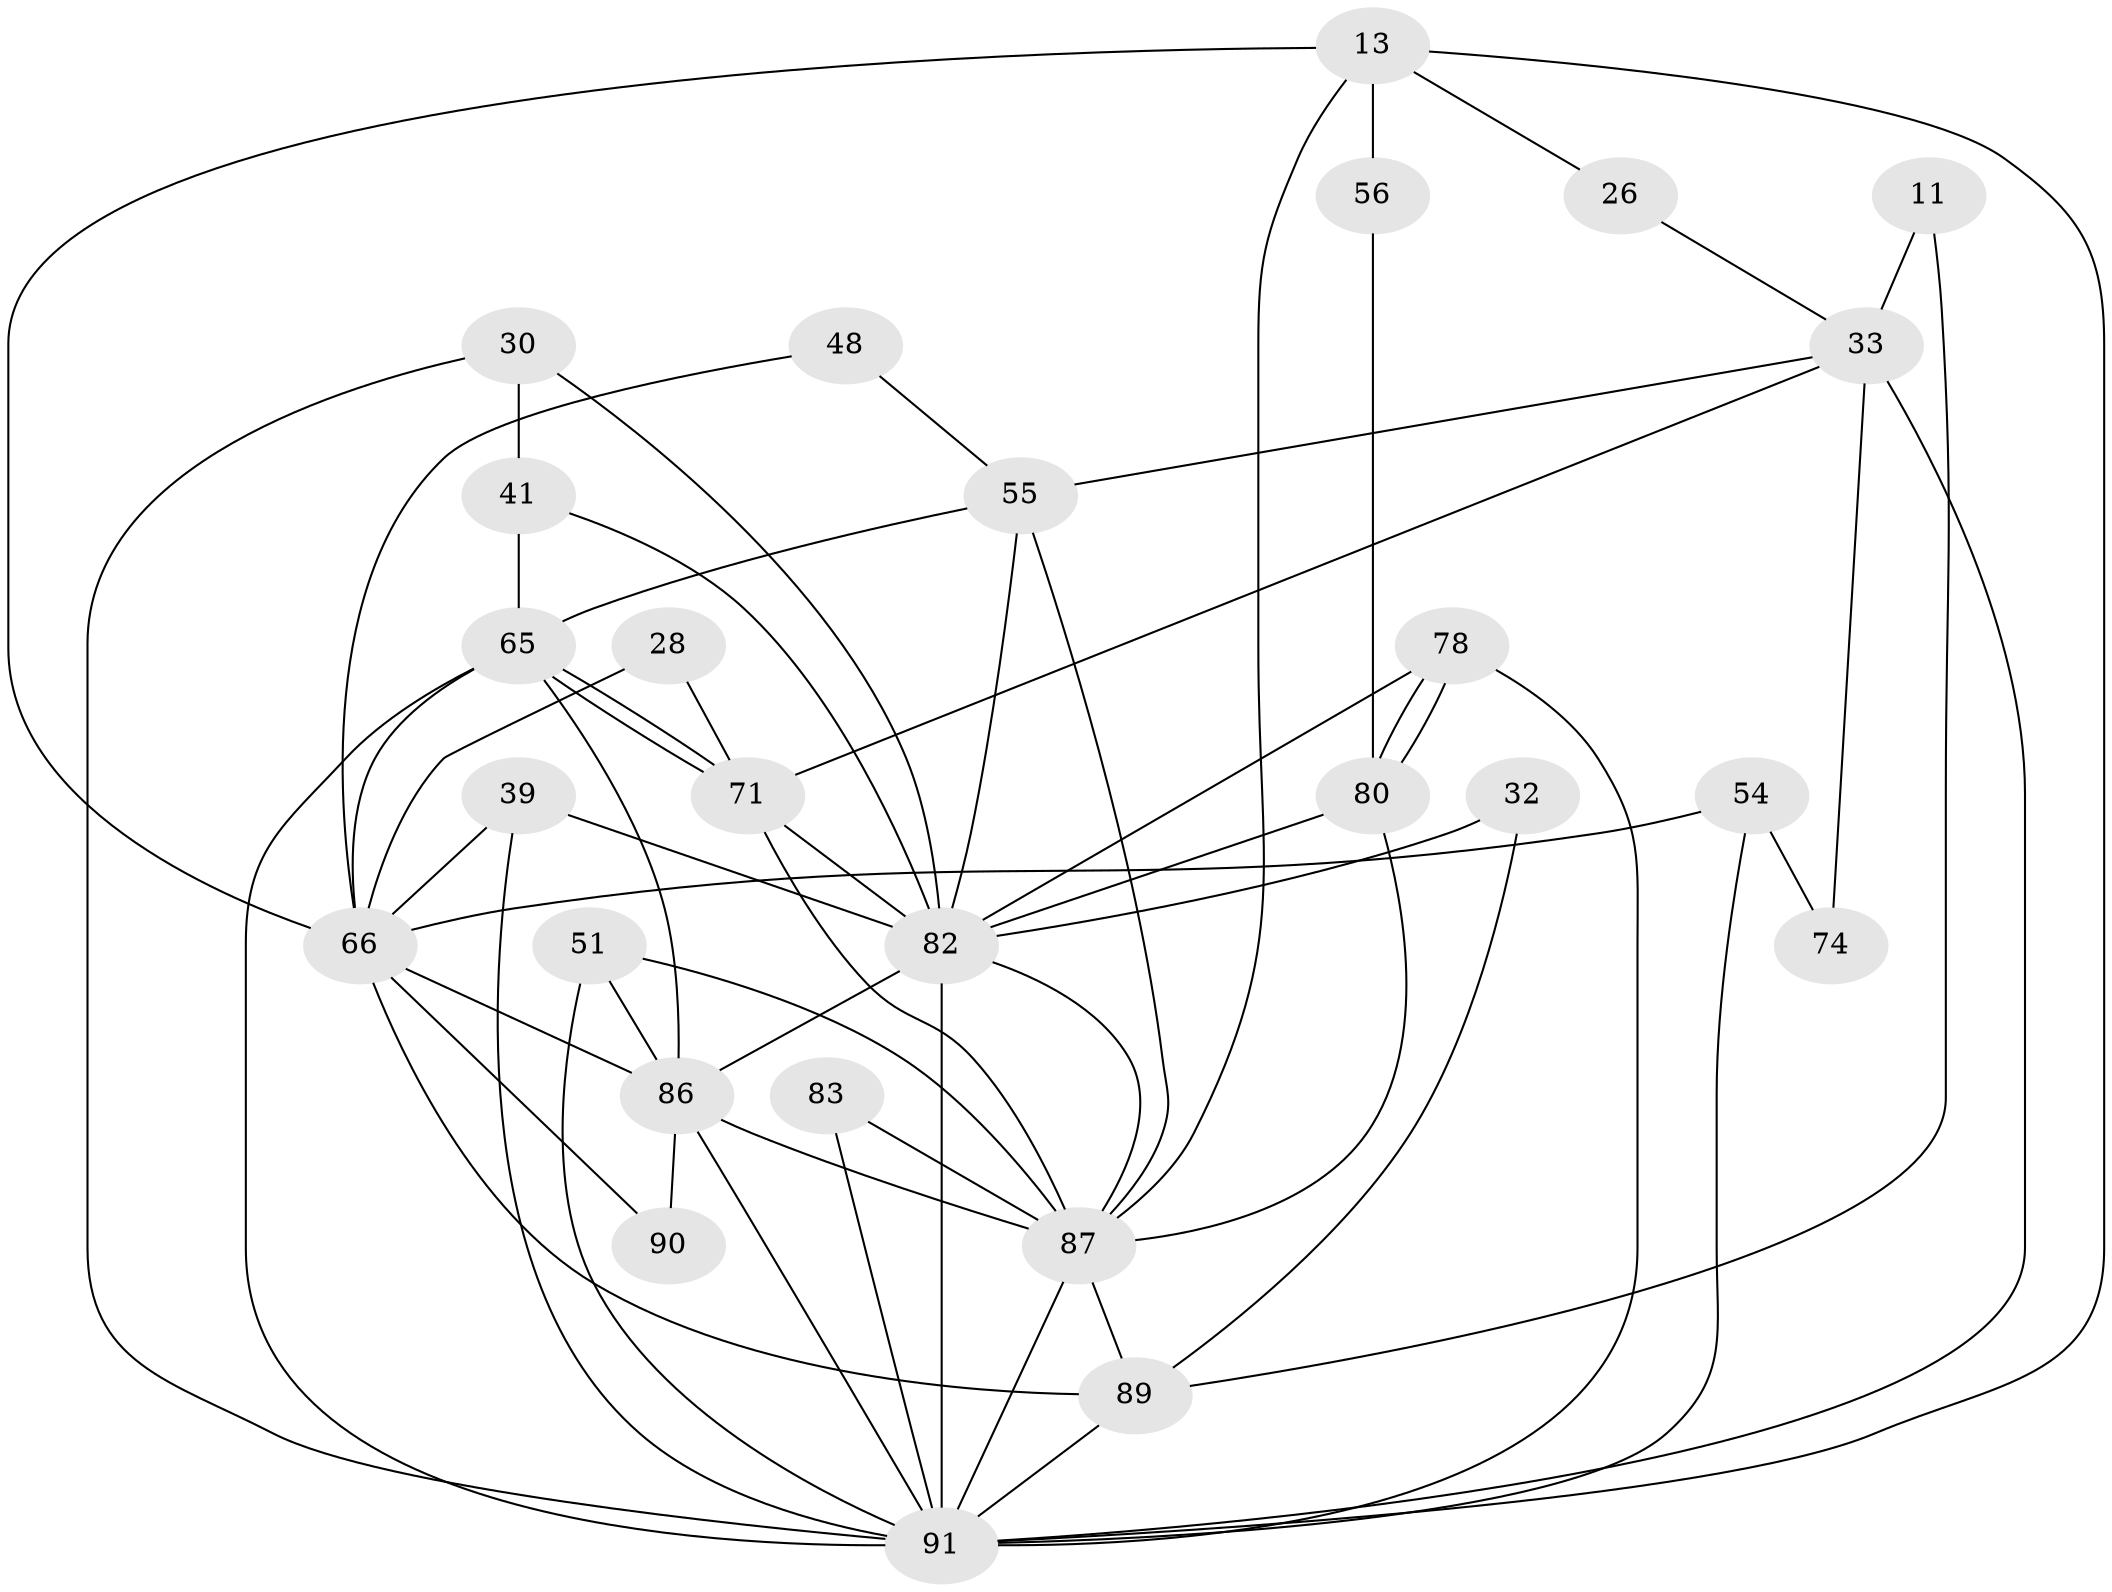 // original degree distribution, {4: 0.34065934065934067, 3: 0.23076923076923078, 5: 0.10989010989010989, 2: 0.15384615384615385, 7: 0.04395604395604396, 6: 0.0989010989010989, 8: 0.01098901098901099, 9: 0.01098901098901099}
// Generated by graph-tools (version 1.1) at 2025/52/03/04/25 21:52:26]
// undirected, 27 vertices, 63 edges
graph export_dot {
graph [start="1"]
  node [color=gray90,style=filled];
  11;
  13 [super="+9"];
  26;
  28;
  30;
  32;
  33 [super="+6"];
  39;
  41 [super="+18"];
  48;
  51 [super="+22+36+42+49+44"];
  54;
  55 [super="+46+10"];
  56;
  65 [super="+20+45+29+37"];
  66 [super="+38"];
  71 [super="+16"];
  74;
  78;
  80 [super="+50+25"];
  82 [super="+34+70+62"];
  83;
  86 [super="+81+64"];
  87 [super="+84+63+69"];
  89 [super="+3+52+73+88"];
  90;
  91 [super="+77+85+76"];
  11 -- 33;
  11 -- 89;
  13 -- 26;
  13 -- 56;
  13 -- 66;
  13 -- 87 [weight=3];
  13 -- 91 [weight=3];
  26 -- 33;
  28 -- 66;
  28 -- 71;
  30 -- 41 [weight=2];
  30 -- 82;
  30 -- 91 [weight=2];
  32 -- 82;
  32 -- 89;
  33 -- 71;
  33 -- 74;
  33 -- 91 [weight=3];
  33 -- 55 [weight=2];
  39 -- 66;
  39 -- 91;
  39 -- 82;
  41 -- 65;
  41 -- 82;
  48 -- 66;
  48 -- 55;
  51 -- 87 [weight=2];
  51 -- 91 [weight=4];
  51 -- 86 [weight=4];
  54 -- 66 [weight=2];
  54 -- 74;
  54 -- 91 [weight=3];
  55 -- 65;
  55 -- 82 [weight=3];
  55 -- 87;
  56 -- 80;
  65 -- 71 [weight=2];
  65 -- 71;
  65 -- 66;
  65 -- 91 [weight=3];
  65 -- 86 [weight=2];
  66 -- 90 [weight=2];
  66 -- 89 [weight=2];
  66 -- 86 [weight=2];
  71 -- 82;
  71 -- 87;
  78 -- 80 [weight=2];
  78 -- 80;
  78 -- 82;
  78 -- 91;
  80 -- 82 [weight=4];
  80 -- 87;
  82 -- 87;
  82 -- 91 [weight=6];
  82 -- 86 [weight=4];
  83 -- 87 [weight=5];
  83 -- 91;
  86 -- 91;
  86 -- 87 [weight=2];
  86 -- 90;
  87 -- 89 [weight=3];
  87 -- 91;
  89 -- 91 [weight=6];
}
